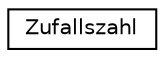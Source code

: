 digraph "Graphical Class Hierarchy"
{
  edge [fontname="Helvetica",fontsize="10",labelfontname="Helvetica",labelfontsize="10"];
  node [fontname="Helvetica",fontsize="10",shape=record];
  rankdir="LR";
  Node1 [label="Zufallszahl",height=0.2,width=0.4,color="black", fillcolor="white", style="filled",URL="$class_zufallszahl.html"];
}
